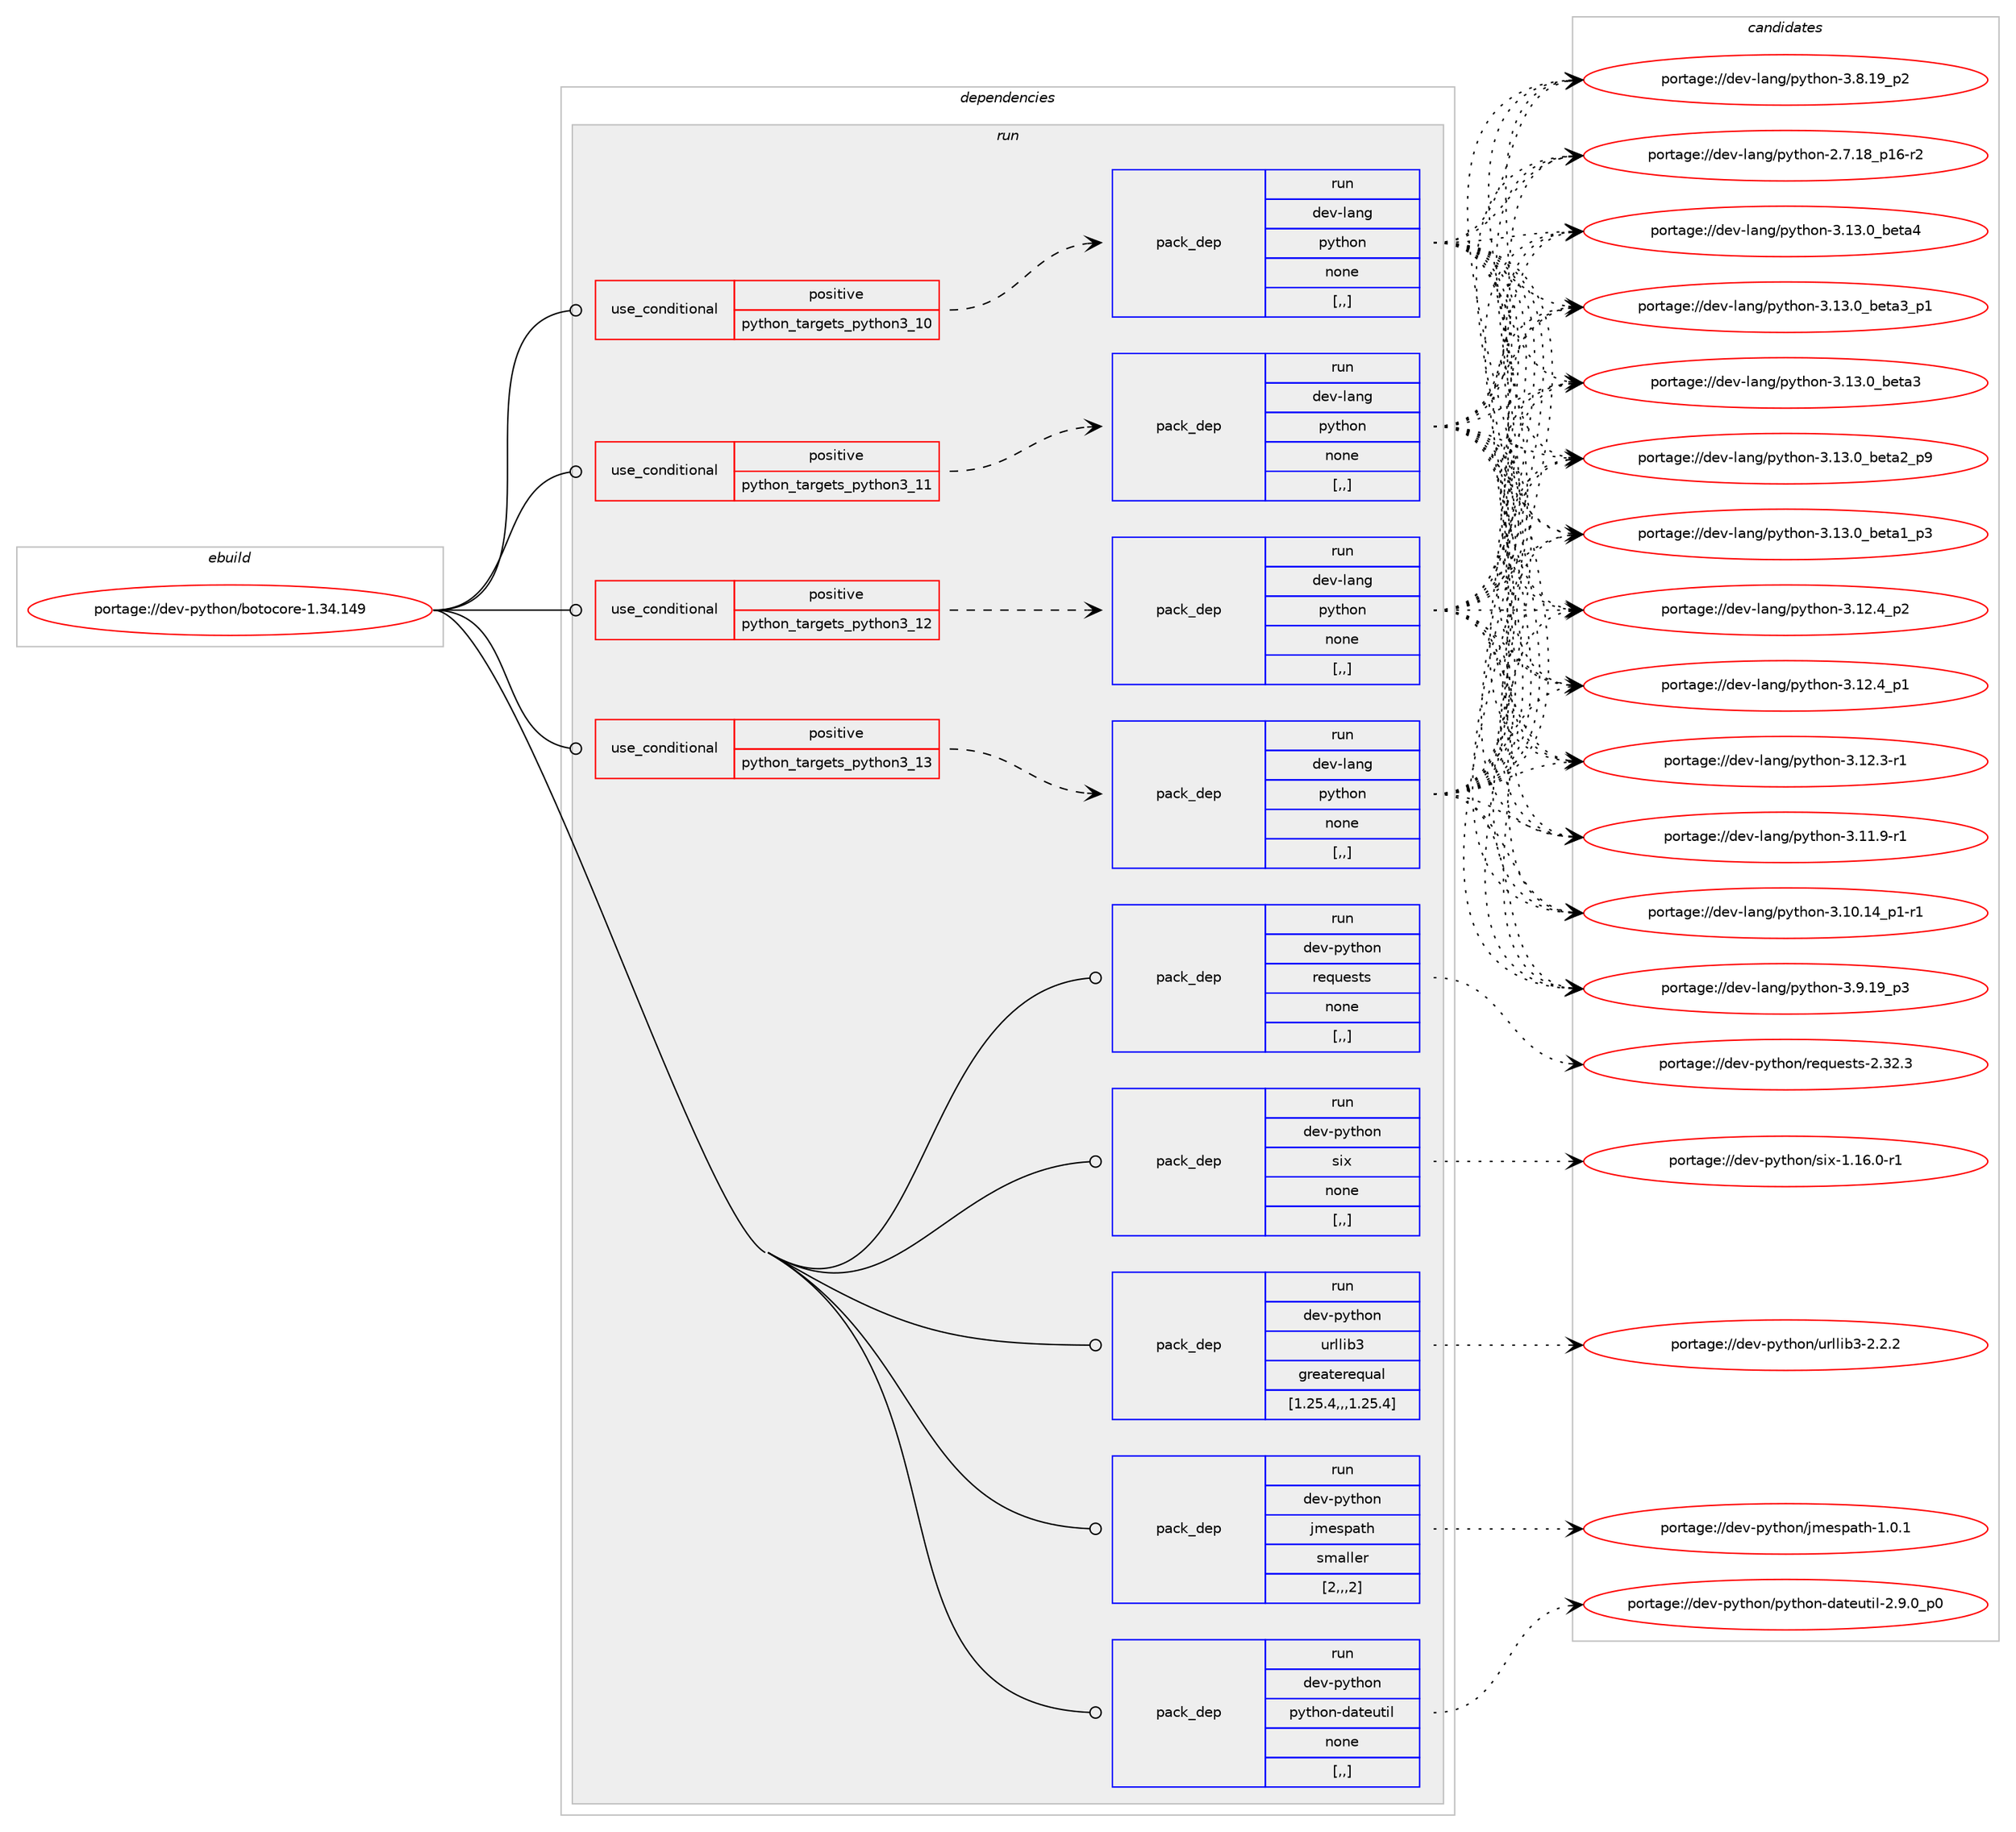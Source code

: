 digraph prolog {

# *************
# Graph options
# *************

newrank=true;
concentrate=true;
compound=true;
graph [rankdir=LR,fontname=Helvetica,fontsize=10,ranksep=1.5];#, ranksep=2.5, nodesep=0.2];
edge  [arrowhead=vee];
node  [fontname=Helvetica,fontsize=10];

# **********
# The ebuild
# **********

subgraph cluster_leftcol {
color=gray;
label=<<i>ebuild</i>>;
id [label="portage://dev-python/botocore-1.34.149", color=red, width=4, href="../dev-python/botocore-1.34.149.svg"];
}

# ****************
# The dependencies
# ****************

subgraph cluster_midcol {
color=gray;
label=<<i>dependencies</i>>;
subgraph cluster_compile {
fillcolor="#eeeeee";
style=filled;
label=<<i>compile</i>>;
}
subgraph cluster_compileandrun {
fillcolor="#eeeeee";
style=filled;
label=<<i>compile and run</i>>;
}
subgraph cluster_run {
fillcolor="#eeeeee";
style=filled;
label=<<i>run</i>>;
subgraph cond31461 {
dependency143267 [label=<<TABLE BORDER="0" CELLBORDER="1" CELLSPACING="0" CELLPADDING="4"><TR><TD ROWSPAN="3" CELLPADDING="10">use_conditional</TD></TR><TR><TD>positive</TD></TR><TR><TD>python_targets_python3_10</TD></TR></TABLE>>, shape=none, color=red];
subgraph pack110562 {
dependency143268 [label=<<TABLE BORDER="0" CELLBORDER="1" CELLSPACING="0" CELLPADDING="4" WIDTH="220"><TR><TD ROWSPAN="6" CELLPADDING="30">pack_dep</TD></TR><TR><TD WIDTH="110">run</TD></TR><TR><TD>dev-lang</TD></TR><TR><TD>python</TD></TR><TR><TD>none</TD></TR><TR><TD>[,,]</TD></TR></TABLE>>, shape=none, color=blue];
}
dependency143267:e -> dependency143268:w [weight=20,style="dashed",arrowhead="vee"];
}
id:e -> dependency143267:w [weight=20,style="solid",arrowhead="odot"];
subgraph cond31462 {
dependency143269 [label=<<TABLE BORDER="0" CELLBORDER="1" CELLSPACING="0" CELLPADDING="4"><TR><TD ROWSPAN="3" CELLPADDING="10">use_conditional</TD></TR><TR><TD>positive</TD></TR><TR><TD>python_targets_python3_11</TD></TR></TABLE>>, shape=none, color=red];
subgraph pack110563 {
dependency143270 [label=<<TABLE BORDER="0" CELLBORDER="1" CELLSPACING="0" CELLPADDING="4" WIDTH="220"><TR><TD ROWSPAN="6" CELLPADDING="30">pack_dep</TD></TR><TR><TD WIDTH="110">run</TD></TR><TR><TD>dev-lang</TD></TR><TR><TD>python</TD></TR><TR><TD>none</TD></TR><TR><TD>[,,]</TD></TR></TABLE>>, shape=none, color=blue];
}
dependency143269:e -> dependency143270:w [weight=20,style="dashed",arrowhead="vee"];
}
id:e -> dependency143269:w [weight=20,style="solid",arrowhead="odot"];
subgraph cond31463 {
dependency143271 [label=<<TABLE BORDER="0" CELLBORDER="1" CELLSPACING="0" CELLPADDING="4"><TR><TD ROWSPAN="3" CELLPADDING="10">use_conditional</TD></TR><TR><TD>positive</TD></TR><TR><TD>python_targets_python3_12</TD></TR></TABLE>>, shape=none, color=red];
subgraph pack110564 {
dependency143272 [label=<<TABLE BORDER="0" CELLBORDER="1" CELLSPACING="0" CELLPADDING="4" WIDTH="220"><TR><TD ROWSPAN="6" CELLPADDING="30">pack_dep</TD></TR><TR><TD WIDTH="110">run</TD></TR><TR><TD>dev-lang</TD></TR><TR><TD>python</TD></TR><TR><TD>none</TD></TR><TR><TD>[,,]</TD></TR></TABLE>>, shape=none, color=blue];
}
dependency143271:e -> dependency143272:w [weight=20,style="dashed",arrowhead="vee"];
}
id:e -> dependency143271:w [weight=20,style="solid",arrowhead="odot"];
subgraph cond31464 {
dependency143273 [label=<<TABLE BORDER="0" CELLBORDER="1" CELLSPACING="0" CELLPADDING="4"><TR><TD ROWSPAN="3" CELLPADDING="10">use_conditional</TD></TR><TR><TD>positive</TD></TR><TR><TD>python_targets_python3_13</TD></TR></TABLE>>, shape=none, color=red];
subgraph pack110565 {
dependency143274 [label=<<TABLE BORDER="0" CELLBORDER="1" CELLSPACING="0" CELLPADDING="4" WIDTH="220"><TR><TD ROWSPAN="6" CELLPADDING="30">pack_dep</TD></TR><TR><TD WIDTH="110">run</TD></TR><TR><TD>dev-lang</TD></TR><TR><TD>python</TD></TR><TR><TD>none</TD></TR><TR><TD>[,,]</TD></TR></TABLE>>, shape=none, color=blue];
}
dependency143273:e -> dependency143274:w [weight=20,style="dashed",arrowhead="vee"];
}
id:e -> dependency143273:w [weight=20,style="solid",arrowhead="odot"];
subgraph pack110566 {
dependency143275 [label=<<TABLE BORDER="0" CELLBORDER="1" CELLSPACING="0" CELLPADDING="4" WIDTH="220"><TR><TD ROWSPAN="6" CELLPADDING="30">pack_dep</TD></TR><TR><TD WIDTH="110">run</TD></TR><TR><TD>dev-python</TD></TR><TR><TD>jmespath</TD></TR><TR><TD>smaller</TD></TR><TR><TD>[2,,,2]</TD></TR></TABLE>>, shape=none, color=blue];
}
id:e -> dependency143275:w [weight=20,style="solid",arrowhead="odot"];
subgraph pack110567 {
dependency143276 [label=<<TABLE BORDER="0" CELLBORDER="1" CELLSPACING="0" CELLPADDING="4" WIDTH="220"><TR><TD ROWSPAN="6" CELLPADDING="30">pack_dep</TD></TR><TR><TD WIDTH="110">run</TD></TR><TR><TD>dev-python</TD></TR><TR><TD>python-dateutil</TD></TR><TR><TD>none</TD></TR><TR><TD>[,,]</TD></TR></TABLE>>, shape=none, color=blue];
}
id:e -> dependency143276:w [weight=20,style="solid",arrowhead="odot"];
subgraph pack110568 {
dependency143277 [label=<<TABLE BORDER="0" CELLBORDER="1" CELLSPACING="0" CELLPADDING="4" WIDTH="220"><TR><TD ROWSPAN="6" CELLPADDING="30">pack_dep</TD></TR><TR><TD WIDTH="110">run</TD></TR><TR><TD>dev-python</TD></TR><TR><TD>requests</TD></TR><TR><TD>none</TD></TR><TR><TD>[,,]</TD></TR></TABLE>>, shape=none, color=blue];
}
id:e -> dependency143277:w [weight=20,style="solid",arrowhead="odot"];
subgraph pack110569 {
dependency143278 [label=<<TABLE BORDER="0" CELLBORDER="1" CELLSPACING="0" CELLPADDING="4" WIDTH="220"><TR><TD ROWSPAN="6" CELLPADDING="30">pack_dep</TD></TR><TR><TD WIDTH="110">run</TD></TR><TR><TD>dev-python</TD></TR><TR><TD>six</TD></TR><TR><TD>none</TD></TR><TR><TD>[,,]</TD></TR></TABLE>>, shape=none, color=blue];
}
id:e -> dependency143278:w [weight=20,style="solid",arrowhead="odot"];
subgraph pack110570 {
dependency143279 [label=<<TABLE BORDER="0" CELLBORDER="1" CELLSPACING="0" CELLPADDING="4" WIDTH="220"><TR><TD ROWSPAN="6" CELLPADDING="30">pack_dep</TD></TR><TR><TD WIDTH="110">run</TD></TR><TR><TD>dev-python</TD></TR><TR><TD>urllib3</TD></TR><TR><TD>greaterequal</TD></TR><TR><TD>[1.25.4,,,1.25.4]</TD></TR></TABLE>>, shape=none, color=blue];
}
id:e -> dependency143279:w [weight=20,style="solid",arrowhead="odot"];
}
}

# **************
# The candidates
# **************

subgraph cluster_choices {
rank=same;
color=gray;
label=<<i>candidates</i>>;

subgraph choice110562 {
color=black;
nodesep=1;
choice1001011184510897110103471121211161041111104551464951464895981011169752 [label="portage://dev-lang/python-3.13.0_beta4", color=red, width=4,href="../dev-lang/python-3.13.0_beta4.svg"];
choice10010111845108971101034711212111610411111045514649514648959810111697519511249 [label="portage://dev-lang/python-3.13.0_beta3_p1", color=red, width=4,href="../dev-lang/python-3.13.0_beta3_p1.svg"];
choice1001011184510897110103471121211161041111104551464951464895981011169751 [label="portage://dev-lang/python-3.13.0_beta3", color=red, width=4,href="../dev-lang/python-3.13.0_beta3.svg"];
choice10010111845108971101034711212111610411111045514649514648959810111697509511257 [label="portage://dev-lang/python-3.13.0_beta2_p9", color=red, width=4,href="../dev-lang/python-3.13.0_beta2_p9.svg"];
choice10010111845108971101034711212111610411111045514649514648959810111697499511251 [label="portage://dev-lang/python-3.13.0_beta1_p3", color=red, width=4,href="../dev-lang/python-3.13.0_beta1_p3.svg"];
choice100101118451089711010347112121116104111110455146495046529511250 [label="portage://dev-lang/python-3.12.4_p2", color=red, width=4,href="../dev-lang/python-3.12.4_p2.svg"];
choice100101118451089711010347112121116104111110455146495046529511249 [label="portage://dev-lang/python-3.12.4_p1", color=red, width=4,href="../dev-lang/python-3.12.4_p1.svg"];
choice100101118451089711010347112121116104111110455146495046514511449 [label="portage://dev-lang/python-3.12.3-r1", color=red, width=4,href="../dev-lang/python-3.12.3-r1.svg"];
choice100101118451089711010347112121116104111110455146494946574511449 [label="portage://dev-lang/python-3.11.9-r1", color=red, width=4,href="../dev-lang/python-3.11.9-r1.svg"];
choice100101118451089711010347112121116104111110455146494846495295112494511449 [label="portage://dev-lang/python-3.10.14_p1-r1", color=red, width=4,href="../dev-lang/python-3.10.14_p1-r1.svg"];
choice100101118451089711010347112121116104111110455146574649579511251 [label="portage://dev-lang/python-3.9.19_p3", color=red, width=4,href="../dev-lang/python-3.9.19_p3.svg"];
choice100101118451089711010347112121116104111110455146564649579511250 [label="portage://dev-lang/python-3.8.19_p2", color=red, width=4,href="../dev-lang/python-3.8.19_p2.svg"];
choice100101118451089711010347112121116104111110455046554649569511249544511450 [label="portage://dev-lang/python-2.7.18_p16-r2", color=red, width=4,href="../dev-lang/python-2.7.18_p16-r2.svg"];
dependency143268:e -> choice1001011184510897110103471121211161041111104551464951464895981011169752:w [style=dotted,weight="100"];
dependency143268:e -> choice10010111845108971101034711212111610411111045514649514648959810111697519511249:w [style=dotted,weight="100"];
dependency143268:e -> choice1001011184510897110103471121211161041111104551464951464895981011169751:w [style=dotted,weight="100"];
dependency143268:e -> choice10010111845108971101034711212111610411111045514649514648959810111697509511257:w [style=dotted,weight="100"];
dependency143268:e -> choice10010111845108971101034711212111610411111045514649514648959810111697499511251:w [style=dotted,weight="100"];
dependency143268:e -> choice100101118451089711010347112121116104111110455146495046529511250:w [style=dotted,weight="100"];
dependency143268:e -> choice100101118451089711010347112121116104111110455146495046529511249:w [style=dotted,weight="100"];
dependency143268:e -> choice100101118451089711010347112121116104111110455146495046514511449:w [style=dotted,weight="100"];
dependency143268:e -> choice100101118451089711010347112121116104111110455146494946574511449:w [style=dotted,weight="100"];
dependency143268:e -> choice100101118451089711010347112121116104111110455146494846495295112494511449:w [style=dotted,weight="100"];
dependency143268:e -> choice100101118451089711010347112121116104111110455146574649579511251:w [style=dotted,weight="100"];
dependency143268:e -> choice100101118451089711010347112121116104111110455146564649579511250:w [style=dotted,weight="100"];
dependency143268:e -> choice100101118451089711010347112121116104111110455046554649569511249544511450:w [style=dotted,weight="100"];
}
subgraph choice110563 {
color=black;
nodesep=1;
choice1001011184510897110103471121211161041111104551464951464895981011169752 [label="portage://dev-lang/python-3.13.0_beta4", color=red, width=4,href="../dev-lang/python-3.13.0_beta4.svg"];
choice10010111845108971101034711212111610411111045514649514648959810111697519511249 [label="portage://dev-lang/python-3.13.0_beta3_p1", color=red, width=4,href="../dev-lang/python-3.13.0_beta3_p1.svg"];
choice1001011184510897110103471121211161041111104551464951464895981011169751 [label="portage://dev-lang/python-3.13.0_beta3", color=red, width=4,href="../dev-lang/python-3.13.0_beta3.svg"];
choice10010111845108971101034711212111610411111045514649514648959810111697509511257 [label="portage://dev-lang/python-3.13.0_beta2_p9", color=red, width=4,href="../dev-lang/python-3.13.0_beta2_p9.svg"];
choice10010111845108971101034711212111610411111045514649514648959810111697499511251 [label="portage://dev-lang/python-3.13.0_beta1_p3", color=red, width=4,href="../dev-lang/python-3.13.0_beta1_p3.svg"];
choice100101118451089711010347112121116104111110455146495046529511250 [label="portage://dev-lang/python-3.12.4_p2", color=red, width=4,href="../dev-lang/python-3.12.4_p2.svg"];
choice100101118451089711010347112121116104111110455146495046529511249 [label="portage://dev-lang/python-3.12.4_p1", color=red, width=4,href="../dev-lang/python-3.12.4_p1.svg"];
choice100101118451089711010347112121116104111110455146495046514511449 [label="portage://dev-lang/python-3.12.3-r1", color=red, width=4,href="../dev-lang/python-3.12.3-r1.svg"];
choice100101118451089711010347112121116104111110455146494946574511449 [label="portage://dev-lang/python-3.11.9-r1", color=red, width=4,href="../dev-lang/python-3.11.9-r1.svg"];
choice100101118451089711010347112121116104111110455146494846495295112494511449 [label="portage://dev-lang/python-3.10.14_p1-r1", color=red, width=4,href="../dev-lang/python-3.10.14_p1-r1.svg"];
choice100101118451089711010347112121116104111110455146574649579511251 [label="portage://dev-lang/python-3.9.19_p3", color=red, width=4,href="../dev-lang/python-3.9.19_p3.svg"];
choice100101118451089711010347112121116104111110455146564649579511250 [label="portage://dev-lang/python-3.8.19_p2", color=red, width=4,href="../dev-lang/python-3.8.19_p2.svg"];
choice100101118451089711010347112121116104111110455046554649569511249544511450 [label="portage://dev-lang/python-2.7.18_p16-r2", color=red, width=4,href="../dev-lang/python-2.7.18_p16-r2.svg"];
dependency143270:e -> choice1001011184510897110103471121211161041111104551464951464895981011169752:w [style=dotted,weight="100"];
dependency143270:e -> choice10010111845108971101034711212111610411111045514649514648959810111697519511249:w [style=dotted,weight="100"];
dependency143270:e -> choice1001011184510897110103471121211161041111104551464951464895981011169751:w [style=dotted,weight="100"];
dependency143270:e -> choice10010111845108971101034711212111610411111045514649514648959810111697509511257:w [style=dotted,weight="100"];
dependency143270:e -> choice10010111845108971101034711212111610411111045514649514648959810111697499511251:w [style=dotted,weight="100"];
dependency143270:e -> choice100101118451089711010347112121116104111110455146495046529511250:w [style=dotted,weight="100"];
dependency143270:e -> choice100101118451089711010347112121116104111110455146495046529511249:w [style=dotted,weight="100"];
dependency143270:e -> choice100101118451089711010347112121116104111110455146495046514511449:w [style=dotted,weight="100"];
dependency143270:e -> choice100101118451089711010347112121116104111110455146494946574511449:w [style=dotted,weight="100"];
dependency143270:e -> choice100101118451089711010347112121116104111110455146494846495295112494511449:w [style=dotted,weight="100"];
dependency143270:e -> choice100101118451089711010347112121116104111110455146574649579511251:w [style=dotted,weight="100"];
dependency143270:e -> choice100101118451089711010347112121116104111110455146564649579511250:w [style=dotted,weight="100"];
dependency143270:e -> choice100101118451089711010347112121116104111110455046554649569511249544511450:w [style=dotted,weight="100"];
}
subgraph choice110564 {
color=black;
nodesep=1;
choice1001011184510897110103471121211161041111104551464951464895981011169752 [label="portage://dev-lang/python-3.13.0_beta4", color=red, width=4,href="../dev-lang/python-3.13.0_beta4.svg"];
choice10010111845108971101034711212111610411111045514649514648959810111697519511249 [label="portage://dev-lang/python-3.13.0_beta3_p1", color=red, width=4,href="../dev-lang/python-3.13.0_beta3_p1.svg"];
choice1001011184510897110103471121211161041111104551464951464895981011169751 [label="portage://dev-lang/python-3.13.0_beta3", color=red, width=4,href="../dev-lang/python-3.13.0_beta3.svg"];
choice10010111845108971101034711212111610411111045514649514648959810111697509511257 [label="portage://dev-lang/python-3.13.0_beta2_p9", color=red, width=4,href="../dev-lang/python-3.13.0_beta2_p9.svg"];
choice10010111845108971101034711212111610411111045514649514648959810111697499511251 [label="portage://dev-lang/python-3.13.0_beta1_p3", color=red, width=4,href="../dev-lang/python-3.13.0_beta1_p3.svg"];
choice100101118451089711010347112121116104111110455146495046529511250 [label="portage://dev-lang/python-3.12.4_p2", color=red, width=4,href="../dev-lang/python-3.12.4_p2.svg"];
choice100101118451089711010347112121116104111110455146495046529511249 [label="portage://dev-lang/python-3.12.4_p1", color=red, width=4,href="../dev-lang/python-3.12.4_p1.svg"];
choice100101118451089711010347112121116104111110455146495046514511449 [label="portage://dev-lang/python-3.12.3-r1", color=red, width=4,href="../dev-lang/python-3.12.3-r1.svg"];
choice100101118451089711010347112121116104111110455146494946574511449 [label="portage://dev-lang/python-3.11.9-r1", color=red, width=4,href="../dev-lang/python-3.11.9-r1.svg"];
choice100101118451089711010347112121116104111110455146494846495295112494511449 [label="portage://dev-lang/python-3.10.14_p1-r1", color=red, width=4,href="../dev-lang/python-3.10.14_p1-r1.svg"];
choice100101118451089711010347112121116104111110455146574649579511251 [label="portage://dev-lang/python-3.9.19_p3", color=red, width=4,href="../dev-lang/python-3.9.19_p3.svg"];
choice100101118451089711010347112121116104111110455146564649579511250 [label="portage://dev-lang/python-3.8.19_p2", color=red, width=4,href="../dev-lang/python-3.8.19_p2.svg"];
choice100101118451089711010347112121116104111110455046554649569511249544511450 [label="portage://dev-lang/python-2.7.18_p16-r2", color=red, width=4,href="../dev-lang/python-2.7.18_p16-r2.svg"];
dependency143272:e -> choice1001011184510897110103471121211161041111104551464951464895981011169752:w [style=dotted,weight="100"];
dependency143272:e -> choice10010111845108971101034711212111610411111045514649514648959810111697519511249:w [style=dotted,weight="100"];
dependency143272:e -> choice1001011184510897110103471121211161041111104551464951464895981011169751:w [style=dotted,weight="100"];
dependency143272:e -> choice10010111845108971101034711212111610411111045514649514648959810111697509511257:w [style=dotted,weight="100"];
dependency143272:e -> choice10010111845108971101034711212111610411111045514649514648959810111697499511251:w [style=dotted,weight="100"];
dependency143272:e -> choice100101118451089711010347112121116104111110455146495046529511250:w [style=dotted,weight="100"];
dependency143272:e -> choice100101118451089711010347112121116104111110455146495046529511249:w [style=dotted,weight="100"];
dependency143272:e -> choice100101118451089711010347112121116104111110455146495046514511449:w [style=dotted,weight="100"];
dependency143272:e -> choice100101118451089711010347112121116104111110455146494946574511449:w [style=dotted,weight="100"];
dependency143272:e -> choice100101118451089711010347112121116104111110455146494846495295112494511449:w [style=dotted,weight="100"];
dependency143272:e -> choice100101118451089711010347112121116104111110455146574649579511251:w [style=dotted,weight="100"];
dependency143272:e -> choice100101118451089711010347112121116104111110455146564649579511250:w [style=dotted,weight="100"];
dependency143272:e -> choice100101118451089711010347112121116104111110455046554649569511249544511450:w [style=dotted,weight="100"];
}
subgraph choice110565 {
color=black;
nodesep=1;
choice1001011184510897110103471121211161041111104551464951464895981011169752 [label="portage://dev-lang/python-3.13.0_beta4", color=red, width=4,href="../dev-lang/python-3.13.0_beta4.svg"];
choice10010111845108971101034711212111610411111045514649514648959810111697519511249 [label="portage://dev-lang/python-3.13.0_beta3_p1", color=red, width=4,href="../dev-lang/python-3.13.0_beta3_p1.svg"];
choice1001011184510897110103471121211161041111104551464951464895981011169751 [label="portage://dev-lang/python-3.13.0_beta3", color=red, width=4,href="../dev-lang/python-3.13.0_beta3.svg"];
choice10010111845108971101034711212111610411111045514649514648959810111697509511257 [label="portage://dev-lang/python-3.13.0_beta2_p9", color=red, width=4,href="../dev-lang/python-3.13.0_beta2_p9.svg"];
choice10010111845108971101034711212111610411111045514649514648959810111697499511251 [label="portage://dev-lang/python-3.13.0_beta1_p3", color=red, width=4,href="../dev-lang/python-3.13.0_beta1_p3.svg"];
choice100101118451089711010347112121116104111110455146495046529511250 [label="portage://dev-lang/python-3.12.4_p2", color=red, width=4,href="../dev-lang/python-3.12.4_p2.svg"];
choice100101118451089711010347112121116104111110455146495046529511249 [label="portage://dev-lang/python-3.12.4_p1", color=red, width=4,href="../dev-lang/python-3.12.4_p1.svg"];
choice100101118451089711010347112121116104111110455146495046514511449 [label="portage://dev-lang/python-3.12.3-r1", color=red, width=4,href="../dev-lang/python-3.12.3-r1.svg"];
choice100101118451089711010347112121116104111110455146494946574511449 [label="portage://dev-lang/python-3.11.9-r1", color=red, width=4,href="../dev-lang/python-3.11.9-r1.svg"];
choice100101118451089711010347112121116104111110455146494846495295112494511449 [label="portage://dev-lang/python-3.10.14_p1-r1", color=red, width=4,href="../dev-lang/python-3.10.14_p1-r1.svg"];
choice100101118451089711010347112121116104111110455146574649579511251 [label="portage://dev-lang/python-3.9.19_p3", color=red, width=4,href="../dev-lang/python-3.9.19_p3.svg"];
choice100101118451089711010347112121116104111110455146564649579511250 [label="portage://dev-lang/python-3.8.19_p2", color=red, width=4,href="../dev-lang/python-3.8.19_p2.svg"];
choice100101118451089711010347112121116104111110455046554649569511249544511450 [label="portage://dev-lang/python-2.7.18_p16-r2", color=red, width=4,href="../dev-lang/python-2.7.18_p16-r2.svg"];
dependency143274:e -> choice1001011184510897110103471121211161041111104551464951464895981011169752:w [style=dotted,weight="100"];
dependency143274:e -> choice10010111845108971101034711212111610411111045514649514648959810111697519511249:w [style=dotted,weight="100"];
dependency143274:e -> choice1001011184510897110103471121211161041111104551464951464895981011169751:w [style=dotted,weight="100"];
dependency143274:e -> choice10010111845108971101034711212111610411111045514649514648959810111697509511257:w [style=dotted,weight="100"];
dependency143274:e -> choice10010111845108971101034711212111610411111045514649514648959810111697499511251:w [style=dotted,weight="100"];
dependency143274:e -> choice100101118451089711010347112121116104111110455146495046529511250:w [style=dotted,weight="100"];
dependency143274:e -> choice100101118451089711010347112121116104111110455146495046529511249:w [style=dotted,weight="100"];
dependency143274:e -> choice100101118451089711010347112121116104111110455146495046514511449:w [style=dotted,weight="100"];
dependency143274:e -> choice100101118451089711010347112121116104111110455146494946574511449:w [style=dotted,weight="100"];
dependency143274:e -> choice100101118451089711010347112121116104111110455146494846495295112494511449:w [style=dotted,weight="100"];
dependency143274:e -> choice100101118451089711010347112121116104111110455146574649579511251:w [style=dotted,weight="100"];
dependency143274:e -> choice100101118451089711010347112121116104111110455146564649579511250:w [style=dotted,weight="100"];
dependency143274:e -> choice100101118451089711010347112121116104111110455046554649569511249544511450:w [style=dotted,weight="100"];
}
subgraph choice110566 {
color=black;
nodesep=1;
choice100101118451121211161041111104710610910111511297116104454946484649 [label="portage://dev-python/jmespath-1.0.1", color=red, width=4,href="../dev-python/jmespath-1.0.1.svg"];
dependency143275:e -> choice100101118451121211161041111104710610910111511297116104454946484649:w [style=dotted,weight="100"];
}
subgraph choice110567 {
color=black;
nodesep=1;
choice100101118451121211161041111104711212111610411111045100971161011171161051084550465746489511248 [label="portage://dev-python/python-dateutil-2.9.0_p0", color=red, width=4,href="../dev-python/python-dateutil-2.9.0_p0.svg"];
dependency143276:e -> choice100101118451121211161041111104711212111610411111045100971161011171161051084550465746489511248:w [style=dotted,weight="100"];
}
subgraph choice110568 {
color=black;
nodesep=1;
choice100101118451121211161041111104711410111311710111511611545504651504651 [label="portage://dev-python/requests-2.32.3", color=red, width=4,href="../dev-python/requests-2.32.3.svg"];
dependency143277:e -> choice100101118451121211161041111104711410111311710111511611545504651504651:w [style=dotted,weight="100"];
}
subgraph choice110569 {
color=black;
nodesep=1;
choice1001011184511212111610411111047115105120454946495446484511449 [label="portage://dev-python/six-1.16.0-r1", color=red, width=4,href="../dev-python/six-1.16.0-r1.svg"];
dependency143278:e -> choice1001011184511212111610411111047115105120454946495446484511449:w [style=dotted,weight="100"];
}
subgraph choice110570 {
color=black;
nodesep=1;
choice10010111845112121116104111110471171141081081059851455046504650 [label="portage://dev-python/urllib3-2.2.2", color=red, width=4,href="../dev-python/urllib3-2.2.2.svg"];
dependency143279:e -> choice10010111845112121116104111110471171141081081059851455046504650:w [style=dotted,weight="100"];
}
}

}
